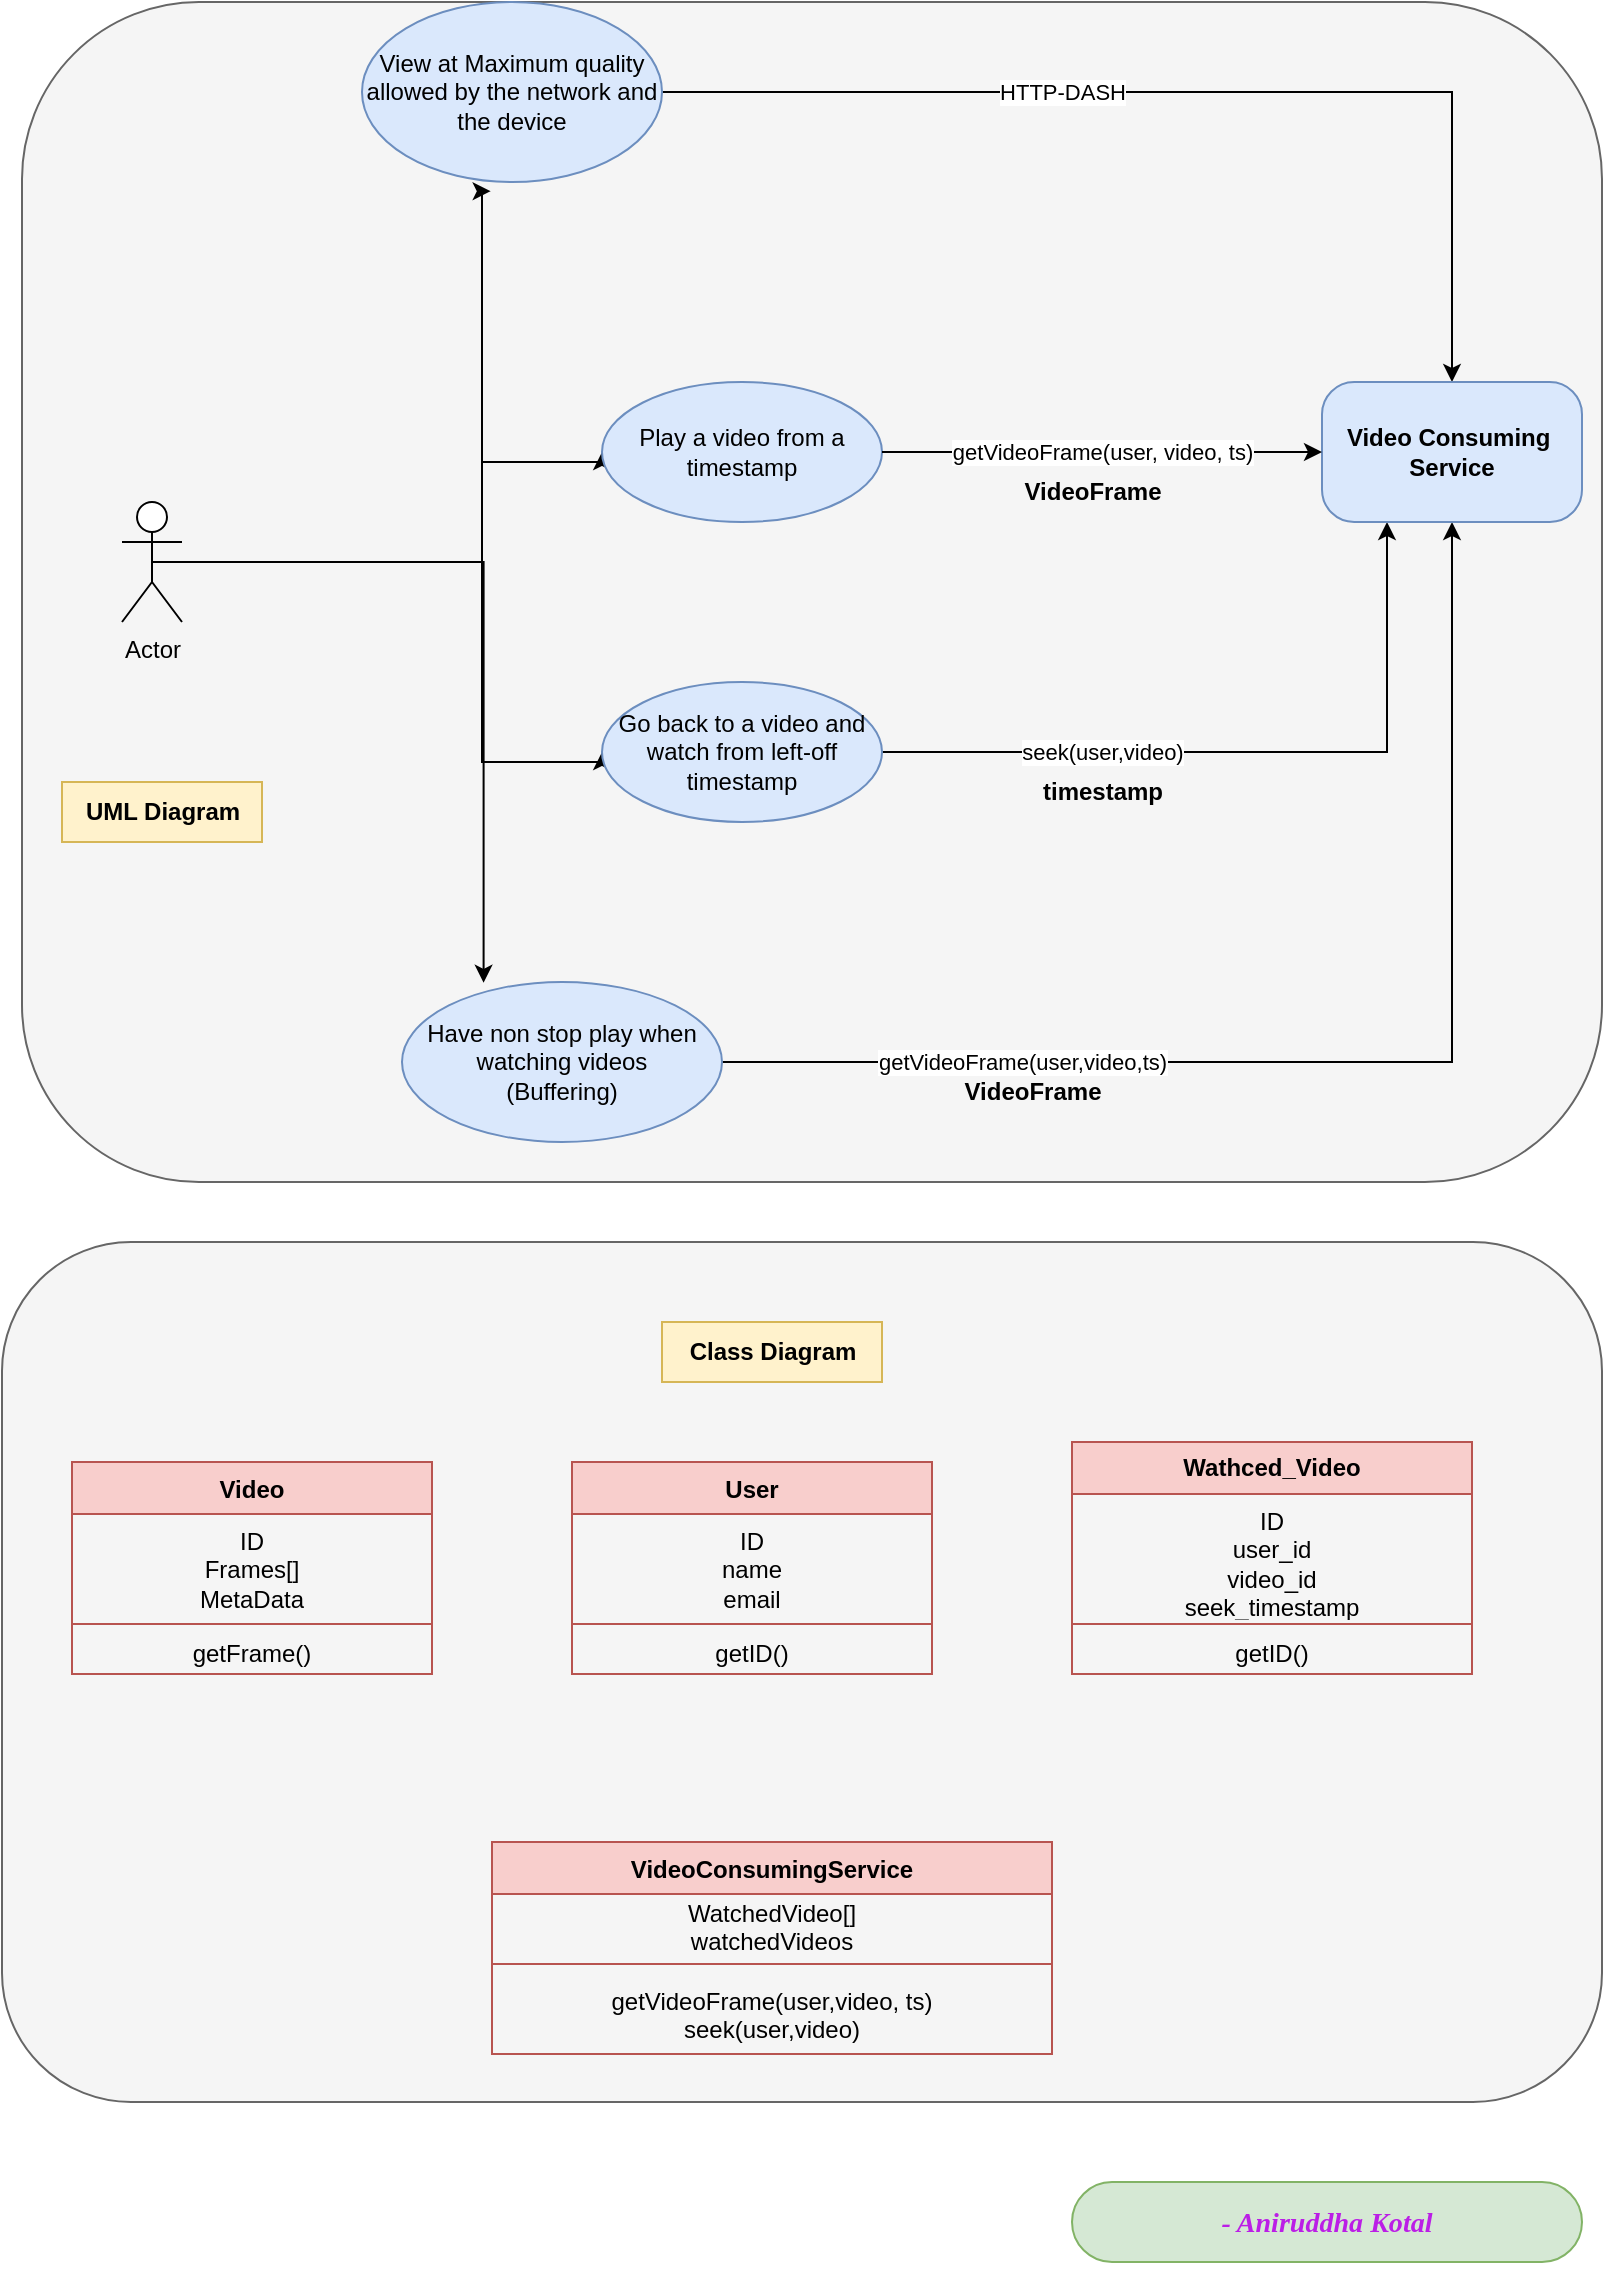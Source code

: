 <mxfile version="22.1.11" type="device">
  <diagram name="Page-1" id="GJHW7_3vKjIBGXNxRkSx">
    <mxGraphModel dx="1050" dy="565" grid="1" gridSize="10" guides="1" tooltips="1" connect="1" arrows="1" fold="1" page="1" pageScale="1" pageWidth="827" pageHeight="1169" math="0" shadow="0">
      <root>
        <mxCell id="0" />
        <mxCell id="1" parent="0" />
        <mxCell id="ISRIch6sYxJ0w5UV_Cfl-42" value="" style="rounded=1;whiteSpace=wrap;html=1;fillColor=#f5f5f5;fontColor=#333333;strokeColor=#666666;" parent="1" vertex="1">
          <mxGeometry x="20" y="10" width="790" height="590" as="geometry" />
        </mxCell>
        <mxCell id="ISRIch6sYxJ0w5UV_Cfl-38" value="" style="rounded=1;whiteSpace=wrap;html=1;textOpacity=0;noLabel=1;verticalAlign=top;fillColor=#f5f5f5;strokeColor=#666666;fontColor=#333333;" parent="1" vertex="1">
          <mxGeometry x="10" y="630" width="800" height="430" as="geometry" />
        </mxCell>
        <mxCell id="ZNLA5sWvgvRfwA_s9qsU-10" style="edgeStyle=orthogonalEdgeStyle;rounded=0;orthogonalLoop=1;jettySize=auto;html=1;exitX=0.5;exitY=0.5;exitDx=0;exitDy=0;exitPerimeter=0;entryX=0;entryY=0.5;entryDx=0;entryDy=0;" parent="1" source="ZNLA5sWvgvRfwA_s9qsU-8" target="ZNLA5sWvgvRfwA_s9qsU-9" edge="1">
          <mxGeometry relative="1" as="geometry">
            <Array as="points">
              <mxPoint x="250" y="290" />
              <mxPoint x="250" y="240" />
            </Array>
          </mxGeometry>
        </mxCell>
        <mxCell id="ZNLA5sWvgvRfwA_s9qsU-14" style="edgeStyle=orthogonalEdgeStyle;rounded=0;orthogonalLoop=1;jettySize=auto;html=1;exitX=0.5;exitY=0.5;exitDx=0;exitDy=0;exitPerimeter=0;entryX=0;entryY=0.5;entryDx=0;entryDy=0;" parent="1" source="ZNLA5sWvgvRfwA_s9qsU-8" target="ZNLA5sWvgvRfwA_s9qsU-13" edge="1">
          <mxGeometry relative="1" as="geometry">
            <Array as="points">
              <mxPoint x="250" y="290" />
              <mxPoint x="250" y="390" />
            </Array>
          </mxGeometry>
        </mxCell>
        <mxCell id="ZNLA5sWvgvRfwA_s9qsU-8" value="Actor" style="shape=umlActor;verticalLabelPosition=bottom;verticalAlign=top;html=1;" parent="1" vertex="1">
          <mxGeometry x="70" y="260" width="30" height="60" as="geometry" />
        </mxCell>
        <mxCell id="ZNLA5sWvgvRfwA_s9qsU-9" value="Play a video from a timestamp" style="ellipse;whiteSpace=wrap;html=1;fillColor=#dae8fc;strokeColor=#6c8ebf;" parent="1" vertex="1">
          <mxGeometry x="310" y="200" width="140" height="70" as="geometry" />
        </mxCell>
        <mxCell id="ZNLA5sWvgvRfwA_s9qsU-29" style="edgeStyle=orthogonalEdgeStyle;rounded=0;orthogonalLoop=1;jettySize=auto;html=1;exitX=1;exitY=0.5;exitDx=0;exitDy=0;entryX=0.5;entryY=0;entryDx=0;entryDy=0;" parent="1" source="ZNLA5sWvgvRfwA_s9qsU-11" target="ZNLA5sWvgvRfwA_s9qsU-20" edge="1">
          <mxGeometry relative="1" as="geometry" />
        </mxCell>
        <mxCell id="ZNLA5sWvgvRfwA_s9qsU-30" value="HTTP-DASH" style="edgeLabel;html=1;align=center;verticalAlign=middle;resizable=0;points=[];" parent="ZNLA5sWvgvRfwA_s9qsU-29" vertex="1" connectable="0">
          <mxGeometry relative="1" as="geometry">
            <mxPoint x="-70" as="offset" />
          </mxGeometry>
        </mxCell>
        <mxCell id="ZNLA5sWvgvRfwA_s9qsU-11" value="View at Maximum quality allowed by the network and the device" style="ellipse;whiteSpace=wrap;html=1;fillColor=#dae8fc;strokeColor=#6c8ebf;" parent="1" vertex="1">
          <mxGeometry x="190" y="10" width="150" height="90" as="geometry" />
        </mxCell>
        <mxCell id="ZNLA5sWvgvRfwA_s9qsU-31" style="edgeStyle=orthogonalEdgeStyle;rounded=0;orthogonalLoop=1;jettySize=auto;html=1;exitX=1;exitY=0.5;exitDx=0;exitDy=0;entryX=0.25;entryY=1;entryDx=0;entryDy=0;" parent="1" source="ZNLA5sWvgvRfwA_s9qsU-13" target="ZNLA5sWvgvRfwA_s9qsU-20" edge="1">
          <mxGeometry relative="1" as="geometry" />
        </mxCell>
        <mxCell id="ZNLA5sWvgvRfwA_s9qsU-32" value="seek(user,video)" style="edgeLabel;html=1;align=center;verticalAlign=middle;resizable=0;points=[];" parent="ZNLA5sWvgvRfwA_s9qsU-31" vertex="1" connectable="0">
          <mxGeometry relative="1" as="geometry">
            <mxPoint x="-74" as="offset" />
          </mxGeometry>
        </mxCell>
        <mxCell id="ZNLA5sWvgvRfwA_s9qsU-13" value="Go back to a video and watch from left-off timestamp" style="ellipse;whiteSpace=wrap;html=1;fillColor=#dae8fc;strokeColor=#6c8ebf;" parent="1" vertex="1">
          <mxGeometry x="310" y="350" width="140" height="70" as="geometry" />
        </mxCell>
        <mxCell id="ZNLA5sWvgvRfwA_s9qsU-34" style="edgeStyle=orthogonalEdgeStyle;rounded=0;orthogonalLoop=1;jettySize=auto;html=1;exitX=1;exitY=0.5;exitDx=0;exitDy=0;entryX=0.5;entryY=1;entryDx=0;entryDy=0;" parent="1" source="ZNLA5sWvgvRfwA_s9qsU-15" target="ZNLA5sWvgvRfwA_s9qsU-20" edge="1">
          <mxGeometry relative="1" as="geometry" />
        </mxCell>
        <mxCell id="ZNLA5sWvgvRfwA_s9qsU-36" value="getVideoFrame(user,video,ts)" style="edgeLabel;html=1;align=center;verticalAlign=middle;resizable=0;points=[];" parent="ZNLA5sWvgvRfwA_s9qsU-34" vertex="1" connectable="0">
          <mxGeometry relative="1" as="geometry">
            <mxPoint x="-168" as="offset" />
          </mxGeometry>
        </mxCell>
        <mxCell id="ZNLA5sWvgvRfwA_s9qsU-15" value="Have non stop play when watching videos&lt;br&gt;(Buffering)" style="ellipse;whiteSpace=wrap;html=1;fillColor=#dae8fc;strokeColor=#6c8ebf;" parent="1" vertex="1">
          <mxGeometry x="210" y="500" width="160" height="80" as="geometry" />
        </mxCell>
        <mxCell id="ZNLA5sWvgvRfwA_s9qsU-16" style="edgeStyle=orthogonalEdgeStyle;rounded=0;orthogonalLoop=1;jettySize=auto;html=1;exitX=0.5;exitY=0.5;exitDx=0;exitDy=0;exitPerimeter=0;entryX=0.255;entryY=0.005;entryDx=0;entryDy=0;entryPerimeter=0;" parent="1" source="ZNLA5sWvgvRfwA_s9qsU-8" target="ZNLA5sWvgvRfwA_s9qsU-15" edge="1">
          <mxGeometry relative="1" as="geometry" />
        </mxCell>
        <mxCell id="ZNLA5sWvgvRfwA_s9qsU-17" style="edgeStyle=orthogonalEdgeStyle;rounded=0;orthogonalLoop=1;jettySize=auto;html=1;exitX=0.5;exitY=0.5;exitDx=0;exitDy=0;exitPerimeter=0;entryX=0.429;entryY=1.051;entryDx=0;entryDy=0;entryPerimeter=0;" parent="1" source="ZNLA5sWvgvRfwA_s9qsU-8" target="ZNLA5sWvgvRfwA_s9qsU-11" edge="1">
          <mxGeometry relative="1" as="geometry">
            <Array as="points">
              <mxPoint x="250" y="290" />
              <mxPoint x="250" y="120" />
              <mxPoint x="250" y="120" />
            </Array>
          </mxGeometry>
        </mxCell>
        <mxCell id="ZNLA5sWvgvRfwA_s9qsU-20" value="&lt;b&gt;Video Consuming&amp;nbsp;&lt;br&gt;Service&lt;/b&gt;" style="rounded=1;whiteSpace=wrap;html=1;arcSize=23;fillColor=#dae8fc;strokeColor=#6c8ebf;" parent="1" vertex="1">
          <mxGeometry x="670" y="200" width="130" height="70" as="geometry" />
        </mxCell>
        <mxCell id="ZNLA5sWvgvRfwA_s9qsU-26" style="edgeStyle=orthogonalEdgeStyle;rounded=0;orthogonalLoop=1;jettySize=auto;html=1;exitX=1;exitY=0.5;exitDx=0;exitDy=0;entryX=0;entryY=0.5;entryDx=0;entryDy=0;" parent="1" source="ZNLA5sWvgvRfwA_s9qsU-9" target="ZNLA5sWvgvRfwA_s9qsU-20" edge="1">
          <mxGeometry relative="1" as="geometry" />
        </mxCell>
        <mxCell id="ZNLA5sWvgvRfwA_s9qsU-27" value="getVideoFrame(user, video, ts)" style="edgeLabel;html=1;align=center;verticalAlign=middle;resizable=0;points=[];" parent="ZNLA5sWvgvRfwA_s9qsU-26" vertex="1" connectable="0">
          <mxGeometry relative="1" as="geometry">
            <mxPoint as="offset" />
          </mxGeometry>
        </mxCell>
        <mxCell id="ZNLA5sWvgvRfwA_s9qsU-28" value="&lt;b&gt;VideoFrame&lt;/b&gt;" style="text;html=1;align=center;verticalAlign=middle;resizable=0;points=[];autosize=1;strokeColor=none;fillColor=none;" parent="1" vertex="1">
          <mxGeometry x="510" y="240" width="90" height="30" as="geometry" />
        </mxCell>
        <mxCell id="ZNLA5sWvgvRfwA_s9qsU-33" value="&lt;b&gt;timestamp&lt;/b&gt;" style="text;html=1;align=center;verticalAlign=middle;resizable=0;points=[];autosize=1;strokeColor=none;fillColor=none;" parent="1" vertex="1">
          <mxGeometry x="520" y="390" width="80" height="30" as="geometry" />
        </mxCell>
        <mxCell id="ZNLA5sWvgvRfwA_s9qsU-37" value="&lt;b style=&quot;border-color: var(--border-color);&quot;&gt;VideoFrame&lt;/b&gt;" style="text;html=1;align=center;verticalAlign=middle;resizable=0;points=[];autosize=1;strokeColor=none;fillColor=none;" parent="1" vertex="1">
          <mxGeometry x="480" y="540" width="90" height="30" as="geometry" />
        </mxCell>
        <mxCell id="ISRIch6sYxJ0w5UV_Cfl-1" value="&lt;b&gt;UML Diagram&lt;/b&gt;" style="text;html=1;align=center;verticalAlign=middle;resizable=0;points=[];autosize=1;strokeColor=#d6b656;fillColor=#fff2cc;" parent="1" vertex="1">
          <mxGeometry x="40" y="400" width="100" height="30" as="geometry" />
        </mxCell>
        <mxCell id="ISRIch6sYxJ0w5UV_Cfl-2" value="Video" style="swimlane;fontStyle=1;align=center;verticalAlign=top;childLayout=stackLayout;horizontal=1;startSize=26;horizontalStack=0;resizeParent=1;resizeParentMax=0;resizeLast=0;collapsible=1;marginBottom=0;whiteSpace=wrap;html=1;fillColor=#f8cecc;strokeColor=#b85450;" parent="1" vertex="1">
          <mxGeometry x="45" y="740" width="180" height="106" as="geometry" />
        </mxCell>
        <mxCell id="ISRIch6sYxJ0w5UV_Cfl-3" value="ID&lt;br&gt;Frames[]&lt;br&gt;MetaData" style="text;strokeColor=none;fillColor=none;align=center;verticalAlign=top;spacingLeft=4;spacingRight=4;overflow=hidden;rotatable=0;points=[[0,0.5],[1,0.5]];portConstraint=eastwest;whiteSpace=wrap;html=1;" parent="ISRIch6sYxJ0w5UV_Cfl-2" vertex="1">
          <mxGeometry y="26" width="180" height="50" as="geometry" />
        </mxCell>
        <mxCell id="ISRIch6sYxJ0w5UV_Cfl-4" value="" style="line;strokeWidth=1;fillColor=none;align=left;verticalAlign=middle;spacingTop=-1;spacingLeft=3;spacingRight=3;rotatable=0;labelPosition=right;points=[];portConstraint=eastwest;strokeColor=inherit;" parent="ISRIch6sYxJ0w5UV_Cfl-2" vertex="1">
          <mxGeometry y="76" width="180" height="10" as="geometry" />
        </mxCell>
        <mxCell id="ISRIch6sYxJ0w5UV_Cfl-5" value="getFrame()" style="text;strokeColor=none;fillColor=none;align=center;verticalAlign=middle;spacingLeft=4;spacingRight=4;overflow=hidden;rotatable=0;points=[[0,0.5],[1,0.5]];portConstraint=eastwest;whiteSpace=wrap;html=1;" parent="ISRIch6sYxJ0w5UV_Cfl-2" vertex="1">
          <mxGeometry y="86" width="180" height="20" as="geometry" />
        </mxCell>
        <mxCell id="ISRIch6sYxJ0w5UV_Cfl-6" value="User" style="swimlane;fontStyle=1;align=center;verticalAlign=top;childLayout=stackLayout;horizontal=1;startSize=26;horizontalStack=0;resizeParent=1;resizeParentMax=0;resizeLast=0;collapsible=1;marginBottom=0;whiteSpace=wrap;html=1;fillColor=#f8cecc;strokeColor=#b85450;" parent="1" vertex="1">
          <mxGeometry x="295" y="740" width="180" height="106" as="geometry" />
        </mxCell>
        <mxCell id="ISRIch6sYxJ0w5UV_Cfl-7" value="ID&lt;br&gt;name&lt;br&gt;email" style="text;strokeColor=none;fillColor=none;align=center;verticalAlign=top;spacingLeft=4;spacingRight=4;overflow=hidden;rotatable=0;points=[[0,0.5],[1,0.5]];portConstraint=eastwest;whiteSpace=wrap;html=1;" parent="ISRIch6sYxJ0w5UV_Cfl-6" vertex="1">
          <mxGeometry y="26" width="180" height="50" as="geometry" />
        </mxCell>
        <mxCell id="ISRIch6sYxJ0w5UV_Cfl-8" value="" style="line;strokeWidth=1;fillColor=none;align=left;verticalAlign=middle;spacingTop=-1;spacingLeft=3;spacingRight=3;rotatable=0;labelPosition=right;points=[];portConstraint=eastwest;strokeColor=inherit;" parent="ISRIch6sYxJ0w5UV_Cfl-6" vertex="1">
          <mxGeometry y="76" width="180" height="10" as="geometry" />
        </mxCell>
        <mxCell id="ISRIch6sYxJ0w5UV_Cfl-9" value="getID()" style="text;strokeColor=none;fillColor=none;align=center;verticalAlign=middle;spacingLeft=4;spacingRight=4;overflow=hidden;rotatable=0;points=[[0,0.5],[1,0.5]];portConstraint=eastwest;whiteSpace=wrap;html=1;" parent="ISRIch6sYxJ0w5UV_Cfl-6" vertex="1">
          <mxGeometry y="86" width="180" height="20" as="geometry" />
        </mxCell>
        <mxCell id="ISRIch6sYxJ0w5UV_Cfl-10" value="Wathced_Video" style="swimlane;fontStyle=1;align=center;verticalAlign=middle;childLayout=stackLayout;horizontal=1;startSize=26;horizontalStack=0;resizeParent=1;resizeParentMax=0;resizeLast=0;collapsible=1;marginBottom=0;whiteSpace=wrap;html=1;fillColor=#f8cecc;strokeColor=#b85450;" parent="1" vertex="1">
          <mxGeometry x="545" y="730" width="200" height="116" as="geometry" />
        </mxCell>
        <mxCell id="ISRIch6sYxJ0w5UV_Cfl-11" value="ID&lt;br&gt;user_id&lt;br&gt;video_id&lt;br&gt;seek_timestamp" style="text;strokeColor=none;fillColor=none;align=center;verticalAlign=top;spacingLeft=4;spacingRight=4;overflow=hidden;rotatable=0;points=[[0,0.5],[1,0.5]];portConstraint=eastwest;whiteSpace=wrap;html=1;" parent="ISRIch6sYxJ0w5UV_Cfl-10" vertex="1">
          <mxGeometry y="26" width="200" height="60" as="geometry" />
        </mxCell>
        <mxCell id="ISRIch6sYxJ0w5UV_Cfl-12" value="" style="line;strokeWidth=1;fillColor=none;align=left;verticalAlign=middle;spacingTop=-1;spacingLeft=3;spacingRight=3;rotatable=0;labelPosition=right;points=[];portConstraint=eastwest;strokeColor=inherit;" parent="ISRIch6sYxJ0w5UV_Cfl-10" vertex="1">
          <mxGeometry y="86" width="200" height="10" as="geometry" />
        </mxCell>
        <mxCell id="ISRIch6sYxJ0w5UV_Cfl-13" value="getID()" style="text;strokeColor=none;fillColor=none;align=center;verticalAlign=middle;spacingLeft=4;spacingRight=4;overflow=hidden;rotatable=0;points=[[0,0.5],[1,0.5]];portConstraint=eastwest;whiteSpace=wrap;html=1;" parent="ISRIch6sYxJ0w5UV_Cfl-10" vertex="1">
          <mxGeometry y="96" width="200" height="20" as="geometry" />
        </mxCell>
        <mxCell id="ISRIch6sYxJ0w5UV_Cfl-34" value="VideoConsumingService" style="swimlane;fontStyle=1;align=center;verticalAlign=top;childLayout=stackLayout;horizontal=1;startSize=26;horizontalStack=0;resizeParent=1;resizeParentMax=0;resizeLast=0;collapsible=1;marginBottom=0;whiteSpace=wrap;html=1;fillColor=#f8cecc;strokeColor=#b85450;" parent="1" vertex="1">
          <mxGeometry x="255" y="930" width="280" height="106" as="geometry" />
        </mxCell>
        <mxCell id="ISRIch6sYxJ0w5UV_Cfl-35" value="WatchedVideo[]&lt;br&gt;watchedVideos" style="text;strokeColor=none;fillColor=none;align=center;verticalAlign=middle;spacingLeft=4;spacingRight=4;overflow=hidden;rotatable=0;points=[[0,0.5],[1,0.5]];portConstraint=eastwest;whiteSpace=wrap;html=1;" parent="ISRIch6sYxJ0w5UV_Cfl-34" vertex="1">
          <mxGeometry y="26" width="280" height="30" as="geometry" />
        </mxCell>
        <mxCell id="ISRIch6sYxJ0w5UV_Cfl-36" value="" style="line;strokeWidth=1;fillColor=none;align=left;verticalAlign=middle;spacingTop=-1;spacingLeft=3;spacingRight=3;rotatable=0;labelPosition=right;points=[];portConstraint=eastwest;strokeColor=inherit;" parent="ISRIch6sYxJ0w5UV_Cfl-34" vertex="1">
          <mxGeometry y="56" width="280" height="10" as="geometry" />
        </mxCell>
        <mxCell id="ISRIch6sYxJ0w5UV_Cfl-37" value="getVideoFrame(user,video, ts)&lt;br&gt;seek(user,video)" style="text;strokeColor=none;fillColor=none;align=center;verticalAlign=top;spacingLeft=4;spacingRight=4;overflow=hidden;rotatable=0;points=[[0,0.5],[1,0.5]];portConstraint=eastwest;whiteSpace=wrap;html=1;" parent="ISRIch6sYxJ0w5UV_Cfl-34" vertex="1">
          <mxGeometry y="66" width="280" height="40" as="geometry" />
        </mxCell>
        <mxCell id="ISRIch6sYxJ0w5UV_Cfl-40" value="&lt;b&gt;Class Diagram&lt;/b&gt;" style="text;html=1;align=center;verticalAlign=middle;resizable=0;points=[];autosize=1;strokeColor=#d6b656;fillColor=#fff2cc;" parent="1" vertex="1">
          <mxGeometry x="340" y="670" width="110" height="30" as="geometry" />
        </mxCell>
        <mxCell id="0LVWPEWe28myfyMaN3mp-2" value="&lt;h3&gt;&lt;b&gt;&lt;i&gt;&lt;font face=&quot;Verdana&quot; color=&quot;#bb1ee6&quot;&gt;- Aniruddha Kotal&lt;/font&gt;&lt;/i&gt;&lt;/b&gt;&lt;/h3&gt;" style="rounded=1;whiteSpace=wrap;html=1;arcSize=50;fillColor=#d5e8d4;strokeColor=#82b366;" vertex="1" parent="1">
          <mxGeometry x="545" y="1100" width="255" height="40" as="geometry" />
        </mxCell>
      </root>
    </mxGraphModel>
  </diagram>
</mxfile>
